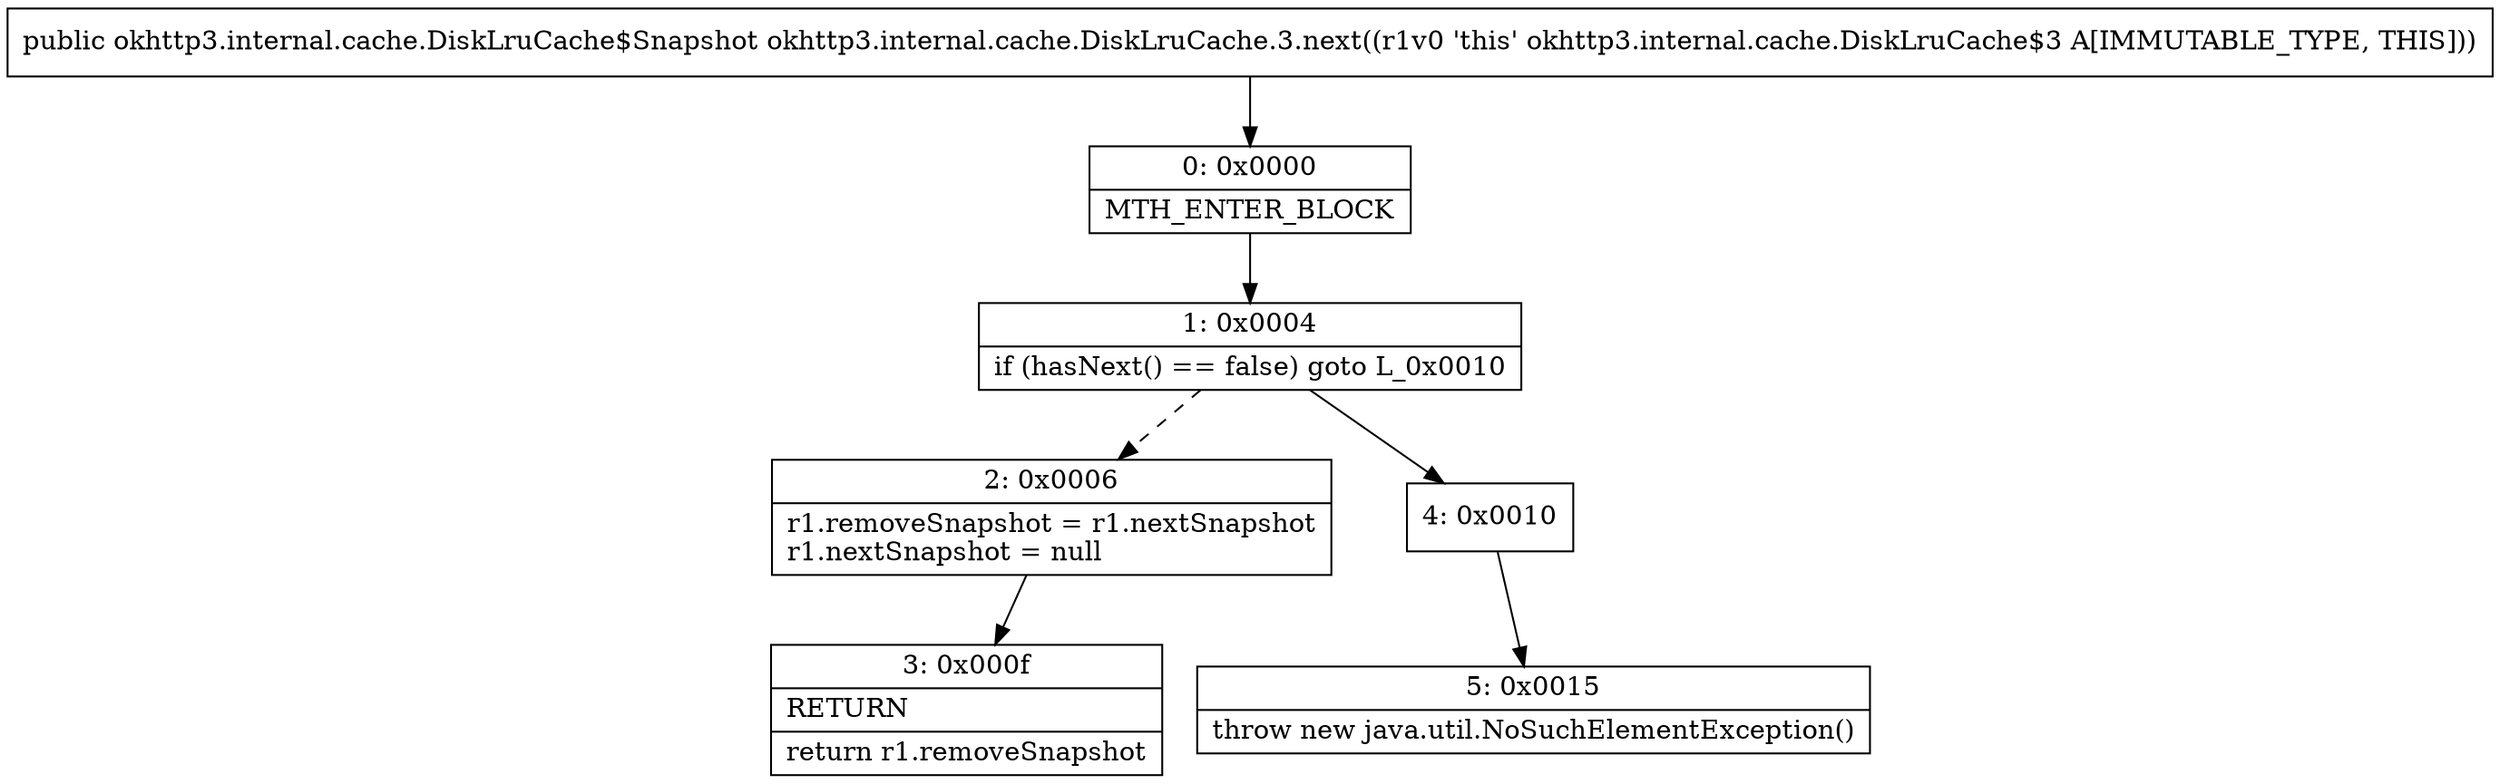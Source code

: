 digraph "CFG forokhttp3.internal.cache.DiskLruCache.3.next()Lokhttp3\/internal\/cache\/DiskLruCache$Snapshot;" {
Node_0 [shape=record,label="{0\:\ 0x0000|MTH_ENTER_BLOCK\l}"];
Node_1 [shape=record,label="{1\:\ 0x0004|if (hasNext() == false) goto L_0x0010\l}"];
Node_2 [shape=record,label="{2\:\ 0x0006|r1.removeSnapshot = r1.nextSnapshot\lr1.nextSnapshot = null\l}"];
Node_3 [shape=record,label="{3\:\ 0x000f|RETURN\l|return r1.removeSnapshot\l}"];
Node_4 [shape=record,label="{4\:\ 0x0010}"];
Node_5 [shape=record,label="{5\:\ 0x0015|throw new java.util.NoSuchElementException()\l}"];
MethodNode[shape=record,label="{public okhttp3.internal.cache.DiskLruCache$Snapshot okhttp3.internal.cache.DiskLruCache.3.next((r1v0 'this' okhttp3.internal.cache.DiskLruCache$3 A[IMMUTABLE_TYPE, THIS])) }"];
MethodNode -> Node_0;
Node_0 -> Node_1;
Node_1 -> Node_2[style=dashed];
Node_1 -> Node_4;
Node_2 -> Node_3;
Node_4 -> Node_5;
}


